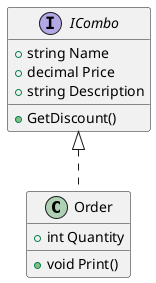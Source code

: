 @startuml
class Order {
    + int Quantity
    + void Print()
}

interface ICombo {
    + string Name
    + decimal Price
    + string Description

    + GetDiscount()
}

ICombo <|.. Order

@enduml
